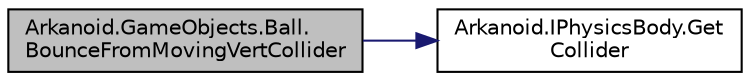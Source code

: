 digraph "Arkanoid.GameObjects.Ball.BounceFromMovingVertCollider"
{
 // INTERACTIVE_SVG=YES
  edge [fontname="Helvetica",fontsize="10",labelfontname="Helvetica",labelfontsize="10"];
  node [fontname="Helvetica",fontsize="10",shape=record];
  rankdir="LR";
  Node8 [label="Arkanoid.GameObjects.Ball.\lBounceFromMovingVertCollider",height=0.2,width=0.4,color="black", fillcolor="grey75", style="filled", fontcolor="black"];
  Node8 -> Node9 [color="midnightblue",fontsize="10",style="solid",fontname="Helvetica"];
  Node9 [label="Arkanoid.IPhysicsBody.Get\lCollider",height=0.2,width=0.4,color="black", fillcolor="white", style="filled",URL="$interface_arkanoid_1_1_i_physics_body.html#a752d8b0e1fcbb6ae07871e8bcc5b8827",tooltip="Method returning collider "];
}
